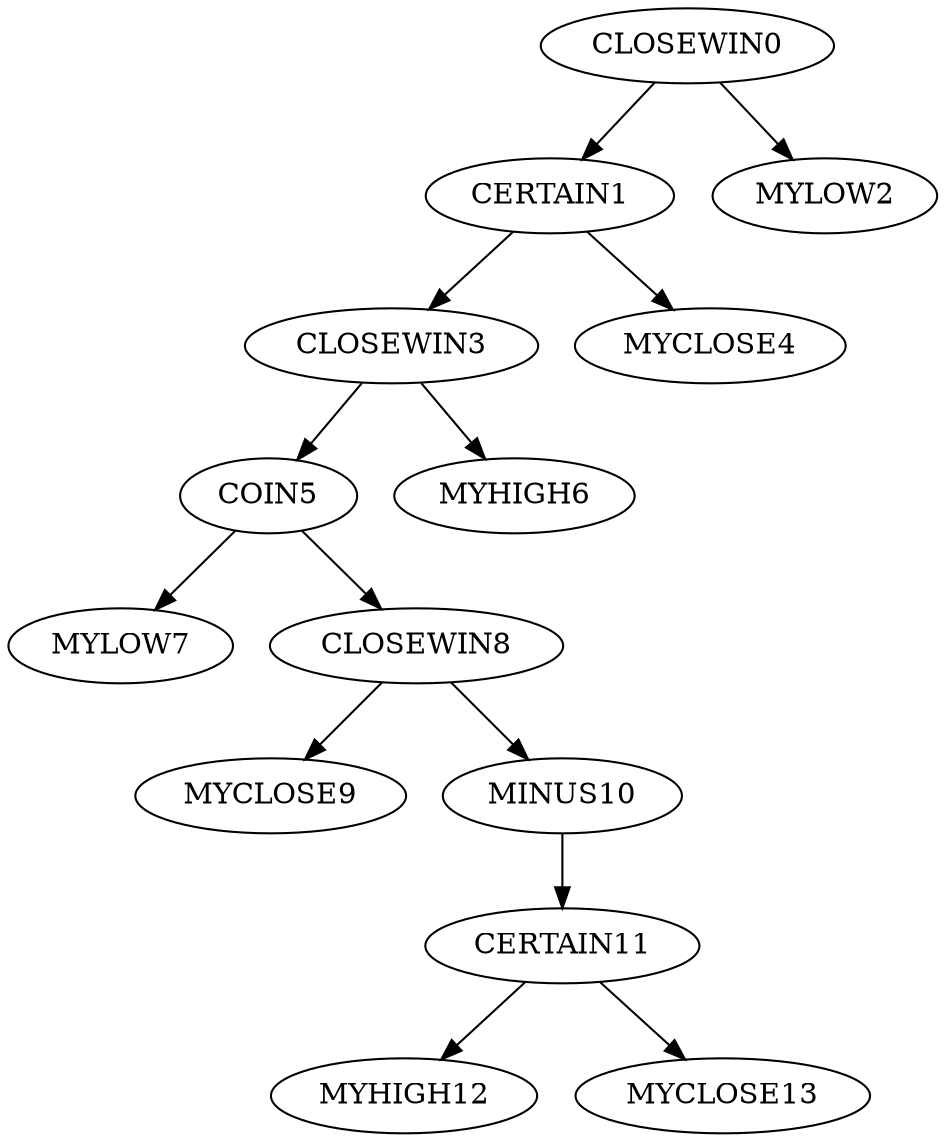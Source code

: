 digraph T {
	CLOSEWIN0 -> CERTAIN1;
	CLOSEWIN0 -> MYLOW2;
	CERTAIN1 -> CLOSEWIN3;
	CERTAIN1 -> MYCLOSE4;
	CLOSEWIN3 -> COIN5;
	CLOSEWIN3 -> MYHIGH6;
	COIN5 -> MYLOW7;
	COIN5 -> CLOSEWIN8;
	CLOSEWIN8 -> MYCLOSE9;
	CLOSEWIN8 -> MINUS10;
	MINUS10 -> CERTAIN11;
	CERTAIN11 -> MYHIGH12;
	CERTAIN11 -> MYCLOSE13;
}